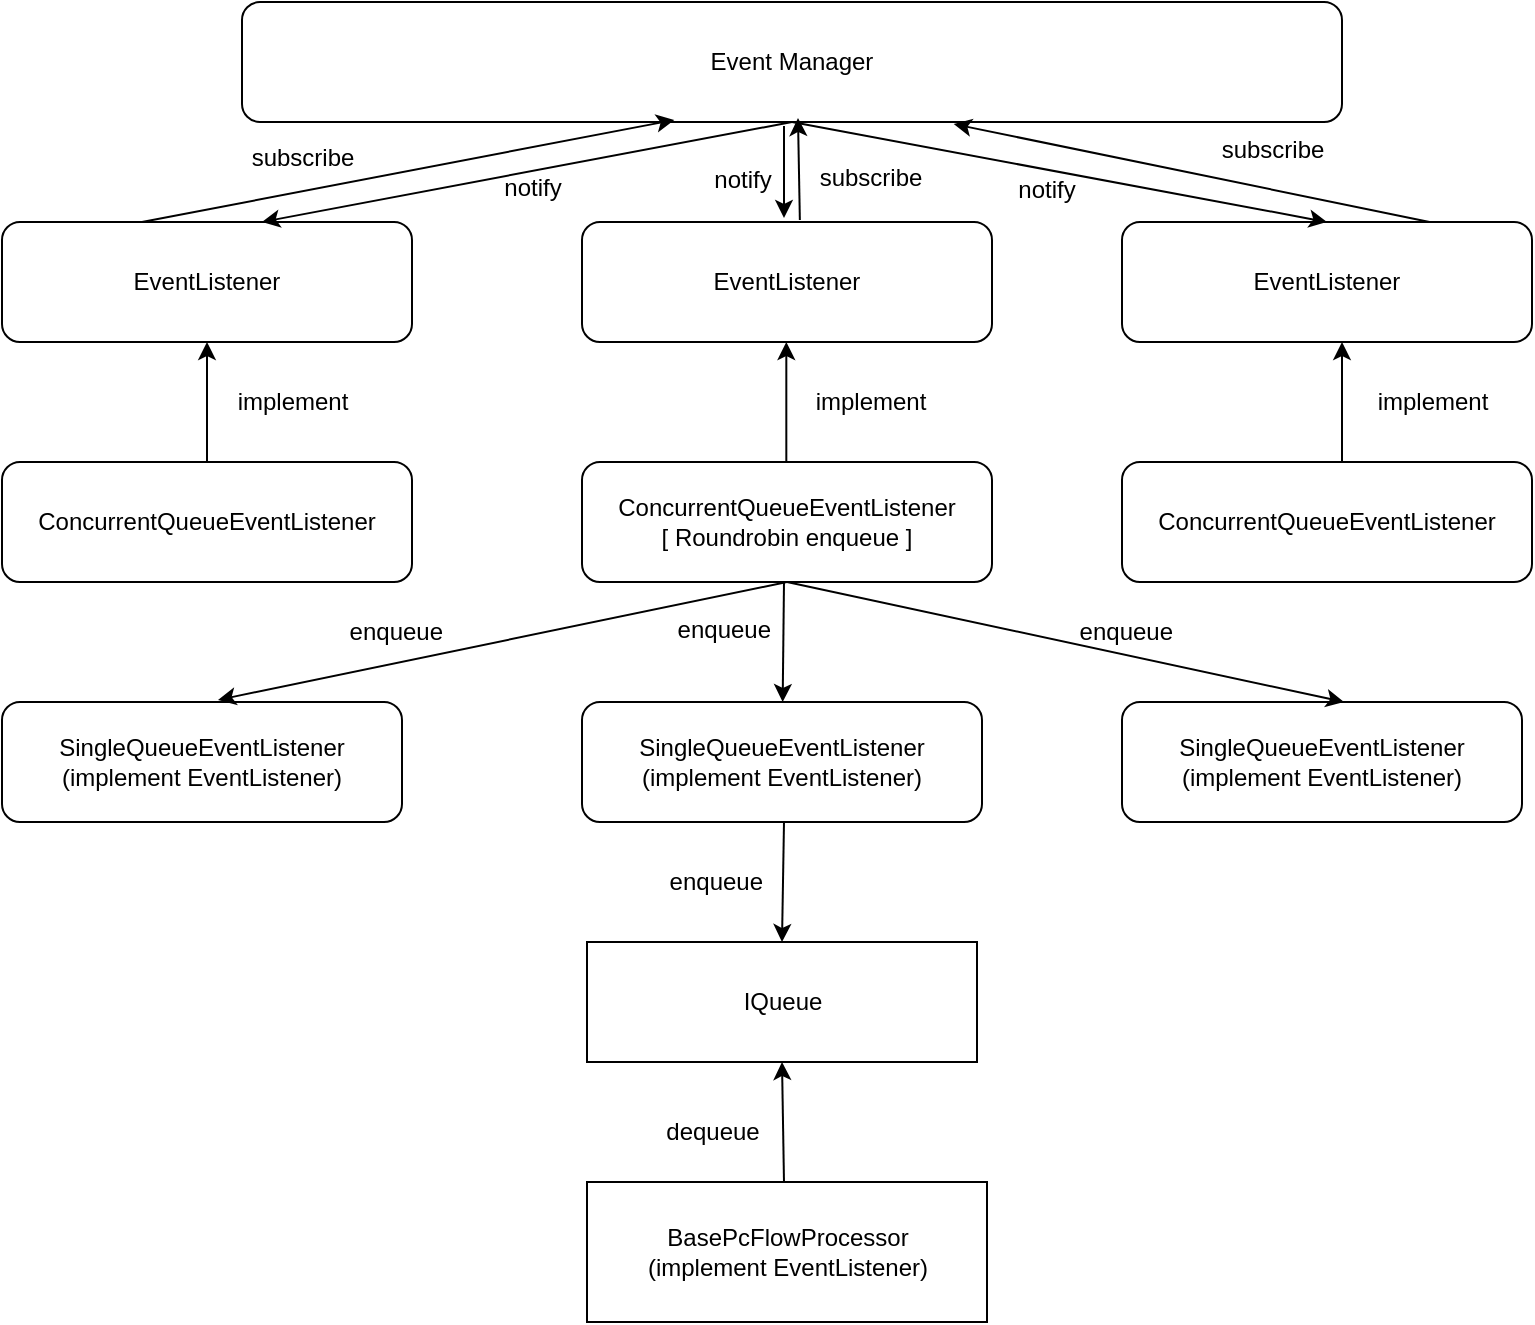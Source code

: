 <mxfile version="13.7.5" type="github">
  <diagram id="C5RBs43oDa-KdzZeNtuy" name="Page-1">
    <mxGraphModel dx="1422" dy="905" grid="1" gridSize="10" guides="1" tooltips="1" connect="1" arrows="1" fold="1" page="1" pageScale="1" pageWidth="827" pageHeight="1169" math="0" shadow="0">
      <root>
        <mxCell id="WIyWlLk6GJQsqaUBKTNV-0" />
        <mxCell id="WIyWlLk6GJQsqaUBKTNV-1" parent="WIyWlLk6GJQsqaUBKTNV-0" />
        <mxCell id="jbT7SXT4_afKjvwqRheY-0" value="Event Manager" style="rounded=1;whiteSpace=wrap;html=1;" vertex="1" parent="WIyWlLk6GJQsqaUBKTNV-1">
          <mxGeometry x="130" y="10" width="550" height="60" as="geometry" />
        </mxCell>
        <mxCell id="jbT7SXT4_afKjvwqRheY-3" value="ConcurrentQueueEventListener&lt;br&gt;[ Roundrobin enqueue ]" style="rounded=1;whiteSpace=wrap;html=1;" vertex="1" parent="WIyWlLk6GJQsqaUBKTNV-1">
          <mxGeometry x="300" y="240" width="205" height="60" as="geometry" />
        </mxCell>
        <mxCell id="jbT7SXT4_afKjvwqRheY-4" value="SingleQueueEventListener&lt;br&gt;(implement EventListener)" style="rounded=1;whiteSpace=wrap;html=1;" vertex="1" parent="WIyWlLk6GJQsqaUBKTNV-1">
          <mxGeometry x="10" y="360" width="200" height="60" as="geometry" />
        </mxCell>
        <mxCell id="jbT7SXT4_afKjvwqRheY-5" value="ConcurrentQueueEventListener" style="rounded=1;whiteSpace=wrap;html=1;" vertex="1" parent="WIyWlLk6GJQsqaUBKTNV-1">
          <mxGeometry x="570" y="240" width="205" height="60" as="geometry" />
        </mxCell>
        <mxCell id="jbT7SXT4_afKjvwqRheY-6" value="ConcurrentQueueEventListener" style="rounded=1;whiteSpace=wrap;html=1;" vertex="1" parent="WIyWlLk6GJQsqaUBKTNV-1">
          <mxGeometry x="10" y="240" width="205" height="60" as="geometry" />
        </mxCell>
        <mxCell id="jbT7SXT4_afKjvwqRheY-7" value="EventListener" style="rounded=1;whiteSpace=wrap;html=1;" vertex="1" parent="WIyWlLk6GJQsqaUBKTNV-1">
          <mxGeometry x="10" y="120" width="205" height="60" as="geometry" />
        </mxCell>
        <mxCell id="jbT7SXT4_afKjvwqRheY-8" value="EventListener" style="rounded=1;whiteSpace=wrap;html=1;" vertex="1" parent="WIyWlLk6GJQsqaUBKTNV-1">
          <mxGeometry x="300" y="120" width="205" height="60" as="geometry" />
        </mxCell>
        <mxCell id="jbT7SXT4_afKjvwqRheY-9" value="EventListener" style="rounded=1;whiteSpace=wrap;html=1;" vertex="1" parent="WIyWlLk6GJQsqaUBKTNV-1">
          <mxGeometry x="570" y="120" width="205" height="60" as="geometry" />
        </mxCell>
        <mxCell id="jbT7SXT4_afKjvwqRheY-10" value="SingleQueueEventListener&lt;br&gt;(implement EventListener)" style="rounded=1;whiteSpace=wrap;html=1;" vertex="1" parent="WIyWlLk6GJQsqaUBKTNV-1">
          <mxGeometry x="300" y="360" width="200" height="60" as="geometry" />
        </mxCell>
        <mxCell id="jbT7SXT4_afKjvwqRheY-11" value="SingleQueueEventListener&lt;br&gt;(implement EventListener)" style="rounded=1;whiteSpace=wrap;html=1;" vertex="1" parent="WIyWlLk6GJQsqaUBKTNV-1">
          <mxGeometry x="570" y="360" width="200" height="60" as="geometry" />
        </mxCell>
        <mxCell id="jbT7SXT4_afKjvwqRheY-12" value="" style="endArrow=classic;html=1;entryX=0.5;entryY=1;entryDx=0;entryDy=0;exitX=0.5;exitY=0;exitDx=0;exitDy=0;" edge="1" parent="WIyWlLk6GJQsqaUBKTNV-1" source="jbT7SXT4_afKjvwqRheY-6" target="jbT7SXT4_afKjvwqRheY-7">
          <mxGeometry width="50" height="50" relative="1" as="geometry">
            <mxPoint x="100" y="240" as="sourcePoint" />
            <mxPoint x="150" y="190" as="targetPoint" />
          </mxGeometry>
        </mxCell>
        <mxCell id="jbT7SXT4_afKjvwqRheY-13" value="" style="endArrow=classic;html=1;entryX=0.5;entryY=1;entryDx=0;entryDy=0;exitX=0.5;exitY=0;exitDx=0;exitDy=0;" edge="1" parent="WIyWlLk6GJQsqaUBKTNV-1">
          <mxGeometry width="50" height="50" relative="1" as="geometry">
            <mxPoint x="402.16" y="240" as="sourcePoint" />
            <mxPoint x="402.16" y="180" as="targetPoint" />
          </mxGeometry>
        </mxCell>
        <mxCell id="jbT7SXT4_afKjvwqRheY-14" value="" style="endArrow=classic;html=1;entryX=0.5;entryY=1;entryDx=0;entryDy=0;exitX=0.5;exitY=0;exitDx=0;exitDy=0;" edge="1" parent="WIyWlLk6GJQsqaUBKTNV-1">
          <mxGeometry width="50" height="50" relative="1" as="geometry">
            <mxPoint x="680" y="240" as="sourcePoint" />
            <mxPoint x="680" y="180" as="targetPoint" />
          </mxGeometry>
        </mxCell>
        <mxCell id="jbT7SXT4_afKjvwqRheY-15" value="" style="endArrow=classic;html=1;exitX=0.5;exitY=1;exitDx=0;exitDy=0;" edge="1" parent="WIyWlLk6GJQsqaUBKTNV-1" source="jbT7SXT4_afKjvwqRheY-0">
          <mxGeometry width="50" height="50" relative="1" as="geometry">
            <mxPoint x="70" y="170" as="sourcePoint" />
            <mxPoint x="140" y="120" as="targetPoint" />
          </mxGeometry>
        </mxCell>
        <mxCell id="jbT7SXT4_afKjvwqRheY-16" value="" style="endArrow=classic;html=1;" edge="1" parent="WIyWlLk6GJQsqaUBKTNV-1">
          <mxGeometry width="50" height="50" relative="1" as="geometry">
            <mxPoint x="401" y="72" as="sourcePoint" />
            <mxPoint x="401" y="118" as="targetPoint" />
          </mxGeometry>
        </mxCell>
        <mxCell id="jbT7SXT4_afKjvwqRheY-17" value="" style="endArrow=classic;html=1;entryX=0.5;entryY=0;entryDx=0;entryDy=0;exitX=0.5;exitY=1;exitDx=0;exitDy=0;" edge="1" parent="WIyWlLk6GJQsqaUBKTNV-1" source="jbT7SXT4_afKjvwqRheY-0" target="jbT7SXT4_afKjvwqRheY-9">
          <mxGeometry width="50" height="50" relative="1" as="geometry">
            <mxPoint x="410" y="81" as="sourcePoint" />
            <mxPoint x="409.58" y="127.36" as="targetPoint" />
          </mxGeometry>
        </mxCell>
        <mxCell id="jbT7SXT4_afKjvwqRheY-19" value="" style="endArrow=classic;html=1;exitX=0.5;exitY=1;exitDx=0;exitDy=0;entryX=0.54;entryY=-0.017;entryDx=0;entryDy=0;entryPerimeter=0;" edge="1" parent="WIyWlLk6GJQsqaUBKTNV-1" target="jbT7SXT4_afKjvwqRheY-4">
          <mxGeometry width="50" height="50" relative="1" as="geometry">
            <mxPoint x="402.5" y="300" as="sourcePoint" />
            <mxPoint x="120" y="350" as="targetPoint" />
          </mxGeometry>
        </mxCell>
        <mxCell id="jbT7SXT4_afKjvwqRheY-20" value="" style="endArrow=classic;html=1;" edge="1" parent="WIyWlLk6GJQsqaUBKTNV-1" target="jbT7SXT4_afKjvwqRheY-10">
          <mxGeometry width="50" height="50" relative="1" as="geometry">
            <mxPoint x="401" y="300" as="sourcePoint" />
            <mxPoint x="128" y="368.98" as="targetPoint" />
          </mxGeometry>
        </mxCell>
        <mxCell id="jbT7SXT4_afKjvwqRheY-21" value="" style="endArrow=classic;html=1;exitX=0.5;exitY=1;exitDx=0;exitDy=0;" edge="1" parent="WIyWlLk6GJQsqaUBKTNV-1" source="jbT7SXT4_afKjvwqRheY-3">
          <mxGeometry width="50" height="50" relative="1" as="geometry">
            <mxPoint x="411" y="310" as="sourcePoint" />
            <mxPoint x="681" y="360" as="targetPoint" />
          </mxGeometry>
        </mxCell>
        <mxCell id="jbT7SXT4_afKjvwqRheY-22" value="notify" style="text;html=1;align=center;verticalAlign=middle;resizable=0;points=[];autosize=1;" vertex="1" parent="WIyWlLk6GJQsqaUBKTNV-1">
          <mxGeometry x="255" y="93" width="40" height="20" as="geometry" />
        </mxCell>
        <mxCell id="jbT7SXT4_afKjvwqRheY-24" value="notify" style="text;html=1;align=center;verticalAlign=middle;resizable=0;points=[];autosize=1;" vertex="1" parent="WIyWlLk6GJQsqaUBKTNV-1">
          <mxGeometry x="360" y="89" width="40" height="20" as="geometry" />
        </mxCell>
        <mxCell id="jbT7SXT4_afKjvwqRheY-25" value="notify" style="text;html=1;align=center;verticalAlign=middle;resizable=0;points=[];autosize=1;" vertex="1" parent="WIyWlLk6GJQsqaUBKTNV-1">
          <mxGeometry x="512" y="94" width="40" height="20" as="geometry" />
        </mxCell>
        <mxCell id="jbT7SXT4_afKjvwqRheY-26" value="" style="endArrow=classic;html=1;entryX=0.393;entryY=0.983;entryDx=0;entryDy=0;entryPerimeter=0;" edge="1" parent="WIyWlLk6GJQsqaUBKTNV-1" target="jbT7SXT4_afKjvwqRheY-0">
          <mxGeometry width="50" height="50" relative="1" as="geometry">
            <mxPoint x="80" y="120" as="sourcePoint" />
            <mxPoint x="130" y="70" as="targetPoint" />
          </mxGeometry>
        </mxCell>
        <mxCell id="jbT7SXT4_afKjvwqRheY-29" value="subscribe" style="text;html=1;align=center;verticalAlign=middle;resizable=0;points=[];autosize=1;" vertex="1" parent="WIyWlLk6GJQsqaUBKTNV-1">
          <mxGeometry x="125" y="78" width="70" height="20" as="geometry" />
        </mxCell>
        <mxCell id="jbT7SXT4_afKjvwqRheY-32" value="" style="endArrow=classic;html=1;exitX=0.546;exitY=0.017;exitDx=0;exitDy=0;exitPerimeter=0;" edge="1" parent="WIyWlLk6GJQsqaUBKTNV-1">
          <mxGeometry width="50" height="50" relative="1" as="geometry">
            <mxPoint x="408.93" y="119.02" as="sourcePoint" />
            <mxPoint x="408" y="68" as="targetPoint" />
          </mxGeometry>
        </mxCell>
        <mxCell id="jbT7SXT4_afKjvwqRheY-34" value="subscribe" style="text;html=1;align=center;verticalAlign=middle;resizable=0;points=[];autosize=1;" vertex="1" parent="WIyWlLk6GJQsqaUBKTNV-1">
          <mxGeometry x="409" y="88" width="70" height="20" as="geometry" />
        </mxCell>
        <mxCell id="jbT7SXT4_afKjvwqRheY-35" value="" style="endArrow=classic;html=1;entryX=0.647;entryY=1.017;entryDx=0;entryDy=0;entryPerimeter=0;exitX=0.75;exitY=0;exitDx=0;exitDy=0;" edge="1" parent="WIyWlLk6GJQsqaUBKTNV-1" source="jbT7SXT4_afKjvwqRheY-9" target="jbT7SXT4_afKjvwqRheY-0">
          <mxGeometry width="50" height="50" relative="1" as="geometry">
            <mxPoint x="90" y="130" as="sourcePoint" />
            <mxPoint x="356.15" y="78.98" as="targetPoint" />
          </mxGeometry>
        </mxCell>
        <mxCell id="jbT7SXT4_afKjvwqRheY-36" value="subscribe" style="text;html=1;align=center;verticalAlign=middle;resizable=0;points=[];autosize=1;" vertex="1" parent="WIyWlLk6GJQsqaUBKTNV-1">
          <mxGeometry x="610" y="74" width="70" height="20" as="geometry" />
        </mxCell>
        <mxCell id="jbT7SXT4_afKjvwqRheY-37" value="implement" style="text;html=1;align=center;verticalAlign=middle;resizable=0;points=[];autosize=1;" vertex="1" parent="WIyWlLk6GJQsqaUBKTNV-1">
          <mxGeometry x="120" y="200" width="70" height="20" as="geometry" />
        </mxCell>
        <mxCell id="jbT7SXT4_afKjvwqRheY-39" value="implement" style="text;html=1;align=center;verticalAlign=middle;resizable=0;points=[];autosize=1;" vertex="1" parent="WIyWlLk6GJQsqaUBKTNV-1">
          <mxGeometry x="690" y="200" width="70" height="20" as="geometry" />
        </mxCell>
        <mxCell id="jbT7SXT4_afKjvwqRheY-40" value="&amp;nbsp;enqueue" style="text;html=1;align=center;verticalAlign=middle;resizable=0;points=[];autosize=1;" vertex="1" parent="WIyWlLk6GJQsqaUBKTNV-1">
          <mxGeometry x="170" y="315" width="70" height="20" as="geometry" />
        </mxCell>
        <mxCell id="jbT7SXT4_afKjvwqRheY-41" value="&amp;nbsp;enqueue" style="text;html=1;align=center;verticalAlign=middle;resizable=0;points=[];autosize=1;" vertex="1" parent="WIyWlLk6GJQsqaUBKTNV-1">
          <mxGeometry x="334" y="314" width="70" height="20" as="geometry" />
        </mxCell>
        <mxCell id="jbT7SXT4_afKjvwqRheY-42" value="&amp;nbsp;enqueue" style="text;html=1;align=center;verticalAlign=middle;resizable=0;points=[];autosize=1;" vertex="1" parent="WIyWlLk6GJQsqaUBKTNV-1">
          <mxGeometry x="535" y="315" width="70" height="20" as="geometry" />
        </mxCell>
        <mxCell id="jbT7SXT4_afKjvwqRheY-43" value="implement" style="text;html=1;align=center;verticalAlign=middle;resizable=0;points=[];autosize=1;" vertex="1" parent="WIyWlLk6GJQsqaUBKTNV-1">
          <mxGeometry x="409" y="200" width="70" height="20" as="geometry" />
        </mxCell>
        <mxCell id="jbT7SXT4_afKjvwqRheY-47" value="IQueue" style="rounded=0;whiteSpace=wrap;html=1;" vertex="1" parent="WIyWlLk6GJQsqaUBKTNV-1">
          <mxGeometry x="302.5" y="480" width="195" height="60" as="geometry" />
        </mxCell>
        <mxCell id="jbT7SXT4_afKjvwqRheY-48" value="BasePcFlowProcessor&lt;br&gt;(implement EventListener)" style="rounded=0;whiteSpace=wrap;html=1;" vertex="1" parent="WIyWlLk6GJQsqaUBKTNV-1">
          <mxGeometry x="302.5" y="600" width="200" height="70" as="geometry" />
        </mxCell>
        <mxCell id="jbT7SXT4_afKjvwqRheY-49" value="" style="endArrow=classic;html=1;entryX=0.5;entryY=0;entryDx=0;entryDy=0;" edge="1" parent="WIyWlLk6GJQsqaUBKTNV-1" target="jbT7SXT4_afKjvwqRheY-47">
          <mxGeometry width="50" height="50" relative="1" as="geometry">
            <mxPoint x="401" y="420" as="sourcePoint" />
            <mxPoint x="400.333" y="480" as="targetPoint" />
          </mxGeometry>
        </mxCell>
        <mxCell id="jbT7SXT4_afKjvwqRheY-50" value="&amp;nbsp;enqueue" style="text;html=1;align=center;verticalAlign=middle;resizable=0;points=[];autosize=1;" vertex="1" parent="WIyWlLk6GJQsqaUBKTNV-1">
          <mxGeometry x="330" y="440" width="70" height="20" as="geometry" />
        </mxCell>
        <mxCell id="jbT7SXT4_afKjvwqRheY-52" value="" style="endArrow=classic;html=1;entryX=0.5;entryY=1;entryDx=0;entryDy=0;" edge="1" parent="WIyWlLk6GJQsqaUBKTNV-1" target="jbT7SXT4_afKjvwqRheY-47">
          <mxGeometry width="50" height="50" relative="1" as="geometry">
            <mxPoint x="401" y="600" as="sourcePoint" />
            <mxPoint x="400" y="660" as="targetPoint" />
          </mxGeometry>
        </mxCell>
        <mxCell id="jbT7SXT4_afKjvwqRheY-53" value="dequeue" style="text;html=1;align=center;verticalAlign=middle;resizable=0;points=[];autosize=1;" vertex="1" parent="WIyWlLk6GJQsqaUBKTNV-1">
          <mxGeometry x="335" y="564.5" width="60" height="20" as="geometry" />
        </mxCell>
      </root>
    </mxGraphModel>
  </diagram>
</mxfile>
